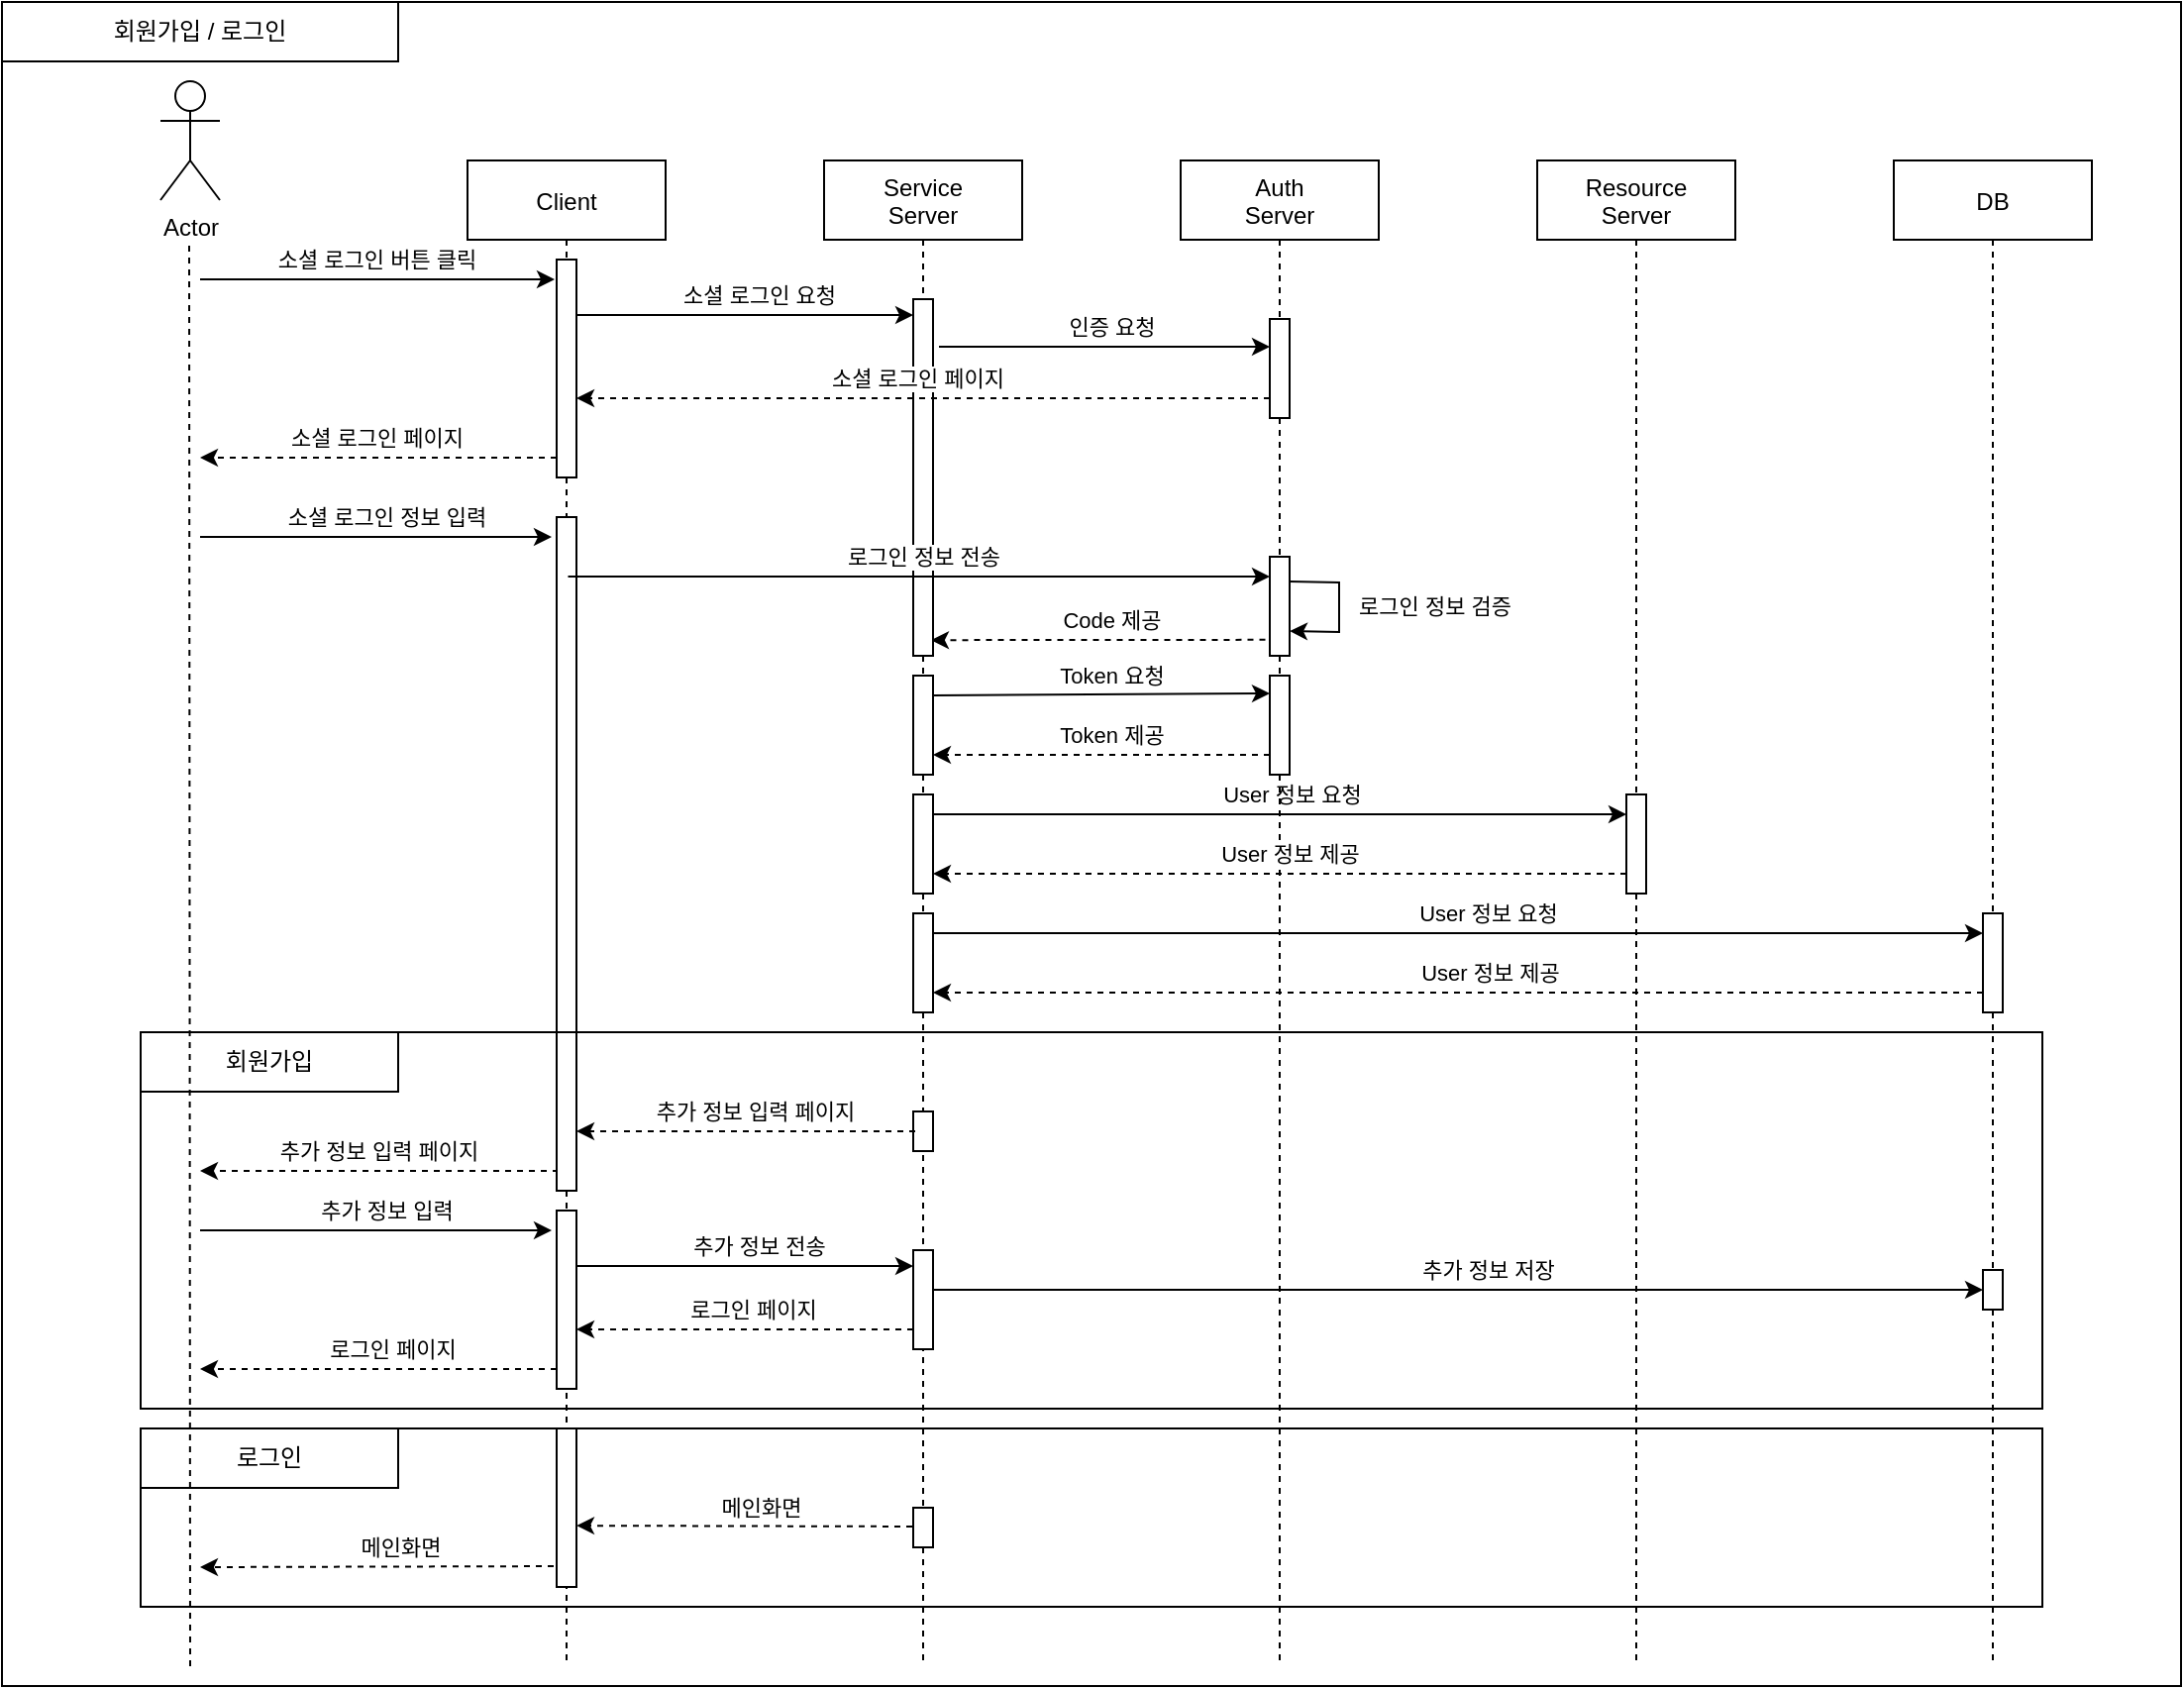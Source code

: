 <mxfile version="20.8.4" type="device"><diagram id="kgpKYQtTHZ0yAKxKKP6v" name="Page-1"><mxGraphModel dx="1434" dy="796" grid="1" gridSize="10" guides="1" tooltips="1" connect="1" arrows="1" fold="1" page="1" pageScale="1" pageWidth="1100" pageHeight="850" math="0" shadow="0"><root><mxCell id="0"/><mxCell id="1" parent="0"/><mxCell id="zsRyodHPTDPpLkJPDAIc-77" value="" style="rounded=0;whiteSpace=wrap;html=1;fillColor=none;" vertex="1" parent="1"><mxGeometry width="1100" height="850" as="geometry"/></mxCell><mxCell id="zsRyodHPTDPpLkJPDAIc-58" value="" style="rounded=0;whiteSpace=wrap;html=1;fillColor=none;" vertex="1" parent="1"><mxGeometry x="70" y="520" width="960" height="190" as="geometry"/></mxCell><mxCell id="3nuBFxr9cyL0pnOWT2aG-5" value="Client" style="shape=umlLifeline;perimeter=lifelinePerimeter;container=1;collapsible=0;recursiveResize=0;rounded=0;shadow=0;strokeWidth=1;" parent="1" vertex="1"><mxGeometry x="235" y="80" width="100" height="760" as="geometry"/></mxCell><mxCell id="zsRyodHPTDPpLkJPDAIc-48" value="" style="endArrow=classic;html=1;rounded=0;strokeColor=default;dashed=1;exitX=0.51;exitY=0.441;exitDx=0;exitDy=0;exitPerimeter=0;" edge="1" parent="3nuBFxr9cyL0pnOWT2aG-5"><mxGeometry width="50" height="50" relative="1" as="geometry"><mxPoint x="46" y="510" as="sourcePoint"/><mxPoint x="-135" y="510" as="targetPoint"/></mxGeometry></mxCell><mxCell id="zsRyodHPTDPpLkJPDAIc-49" value="추가 정보 입력 페이지" style="edgeLabel;html=1;align=center;verticalAlign=middle;resizable=0;points=[];" vertex="1" connectable="0" parent="zsRyodHPTDPpLkJPDAIc-48"><mxGeometry x="-0.609" y="-2" relative="1" as="geometry"><mxPoint x="-56" y="-8" as="offset"/></mxGeometry></mxCell><mxCell id="zsRyodHPTDPpLkJPDAIc-50" value="" style="endArrow=classic;html=1;rounded=0;exitX=0.52;exitY=0.124;exitDx=0;exitDy=0;exitPerimeter=0;" edge="1" parent="3nuBFxr9cyL0pnOWT2aG-5"><mxGeometry width="50" height="50" relative="1" as="geometry"><mxPoint x="-135" y="540" as="sourcePoint"/><mxPoint x="42.5" y="540" as="targetPoint"/></mxGeometry></mxCell><mxCell id="zsRyodHPTDPpLkJPDAIc-51" value="추가 정보 입력" style="edgeLabel;html=1;align=center;verticalAlign=middle;resizable=0;points=[];" vertex="1" connectable="0" parent="zsRyodHPTDPpLkJPDAIc-50"><mxGeometry x="-0.609" y="-2" relative="1" as="geometry"><mxPoint x="59" y="-12" as="offset"/></mxGeometry></mxCell><mxCell id="zsRyodHPTDPpLkJPDAIc-80" value="" style="rounded=0;whiteSpace=wrap;html=1;fillColor=default;" vertex="1" parent="3nuBFxr9cyL0pnOWT2aG-5"><mxGeometry x="45" y="180" width="10" height="260" as="geometry"/></mxCell><mxCell id="zsRyodHPTDPpLkJPDAIc-81" value="" style="rounded=0;whiteSpace=wrap;html=1;fillColor=default;" vertex="1" parent="3nuBFxr9cyL0pnOWT2aG-5"><mxGeometry x="45" y="530" width="10" height="90" as="geometry"/></mxCell><mxCell id="zsRyodHPTDPpLkJPDAIc-83" value="" style="rounded=0;whiteSpace=wrap;html=1;fillColor=default;" vertex="1" parent="3nuBFxr9cyL0pnOWT2aG-5"><mxGeometry x="45" y="440" width="10" height="80" as="geometry"/></mxCell><mxCell id="zsRyodHPTDPpLkJPDAIc-1" value="Service&#10;Server" style="shape=umlLifeline;perimeter=lifelinePerimeter;container=1;collapsible=0;recursiveResize=0;rounded=0;shadow=0;strokeWidth=1;" vertex="1" parent="1"><mxGeometry x="415" y="80" width="100" height="760" as="geometry"/></mxCell><mxCell id="zsRyodHPTDPpLkJPDAIc-36" value="" style="endArrow=classic;html=1;rounded=0;entryX=0;entryY=0.2;entryDx=0;entryDy=0;entryPerimeter=0;" edge="1" parent="zsRyodHPTDPpLkJPDAIc-1" target="zsRyodHPTDPpLkJPDAIc-92"><mxGeometry width="50" height="50" relative="1" as="geometry"><mxPoint x="50" y="330" as="sourcePoint"/><mxPoint x="395" y="330" as="targetPoint"/></mxGeometry></mxCell><mxCell id="zsRyodHPTDPpLkJPDAIc-37" value="User 정보 요청" style="edgeLabel;html=1;align=center;verticalAlign=middle;resizable=0;points=[];" vertex="1" connectable="0" parent="zsRyodHPTDPpLkJPDAIc-36"><mxGeometry x="-0.609" y="-2" relative="1" as="geometry"><mxPoint x="116" y="-12" as="offset"/></mxGeometry></mxCell><mxCell id="zsRyodHPTDPpLkJPDAIc-30" value="" style="endArrow=classic;html=1;rounded=0;strokeColor=default;dashed=1;exitX=0.49;exitY=0.351;exitDx=0;exitDy=0;exitPerimeter=0;entryX=0.9;entryY=0.956;entryDx=0;entryDy=0;entryPerimeter=0;" edge="1" parent="zsRyodHPTDPpLkJPDAIc-1" target="zsRyodHPTDPpLkJPDAIc-84"><mxGeometry width="50" height="50" relative="1" as="geometry"><mxPoint x="228.75" y="241.92" as="sourcePoint"/><mxPoint x="65" y="242" as="targetPoint"/></mxGeometry></mxCell><mxCell id="zsRyodHPTDPpLkJPDAIc-31" value="Code 제공" style="edgeLabel;html=1;align=center;verticalAlign=middle;resizable=0;points=[];" vertex="1" connectable="0" parent="zsRyodHPTDPpLkJPDAIc-30"><mxGeometry x="-0.609" y="-2" relative="1" as="geometry"><mxPoint x="-50" y="-8" as="offset"/></mxGeometry></mxCell><mxCell id="zsRyodHPTDPpLkJPDAIc-84" value="" style="rounded=0;whiteSpace=wrap;html=1;fillColor=default;" vertex="1" parent="zsRyodHPTDPpLkJPDAIc-1"><mxGeometry x="45" y="70" width="10" height="180" as="geometry"/></mxCell><mxCell id="zsRyodHPTDPpLkJPDAIc-28" value="" style="endArrow=classic;html=1;rounded=0;exitX=0.51;exitY=0.309;exitDx=0;exitDy=0;exitPerimeter=0;entryX=0;entryY=0.2;entryDx=0;entryDy=0;entryPerimeter=0;" edge="1" parent="zsRyodHPTDPpLkJPDAIc-1" target="zsRyodHPTDPpLkJPDAIc-90"><mxGeometry width="50" height="50" relative="1" as="geometry"><mxPoint x="-129.25" y="210.0" as="sourcePoint"/><mxPoint x="229.25" y="210.0" as="targetPoint"/></mxGeometry></mxCell><mxCell id="zsRyodHPTDPpLkJPDAIc-29" value="로그인 정보 전송" style="edgeLabel;html=1;align=center;verticalAlign=middle;resizable=0;points=[];" vertex="1" connectable="0" parent="zsRyodHPTDPpLkJPDAIc-28"><mxGeometry x="-0.609" y="-2" relative="1" as="geometry"><mxPoint x="109" y="-12" as="offset"/></mxGeometry></mxCell><mxCell id="zsRyodHPTDPpLkJPDAIc-85" value="" style="rounded=0;whiteSpace=wrap;html=1;fillColor=default;" vertex="1" parent="zsRyodHPTDPpLkJPDAIc-1"><mxGeometry x="45" y="260" width="10" height="50" as="geometry"/></mxCell><mxCell id="zsRyodHPTDPpLkJPDAIc-86" value="" style="rounded=0;whiteSpace=wrap;html=1;fillColor=default;" vertex="1" parent="zsRyodHPTDPpLkJPDAIc-1"><mxGeometry x="45" y="320" width="10" height="50" as="geometry"/></mxCell><mxCell id="zsRyodHPTDPpLkJPDAIc-87" value="" style="rounded=0;whiteSpace=wrap;html=1;fillColor=default;" vertex="1" parent="zsRyodHPTDPpLkJPDAIc-1"><mxGeometry x="45" y="380" width="10" height="50" as="geometry"/></mxCell><mxCell id="zsRyodHPTDPpLkJPDAIc-88" value="" style="rounded=0;whiteSpace=wrap;html=1;fillColor=default;" vertex="1" parent="zsRyodHPTDPpLkJPDAIc-1"><mxGeometry x="45" y="550" width="10" height="50" as="geometry"/></mxCell><mxCell id="zsRyodHPTDPpLkJPDAIc-96" value="" style="rounded=0;whiteSpace=wrap;html=1;fillColor=default;" vertex="1" parent="zsRyodHPTDPpLkJPDAIc-1"><mxGeometry x="45" y="480" width="10" height="20" as="geometry"/></mxCell><mxCell id="zsRyodHPTDPpLkJPDAIc-3" value="Auth&#10;Server" style="shape=umlLifeline;perimeter=lifelinePerimeter;container=1;collapsible=0;recursiveResize=0;rounded=0;shadow=0;strokeWidth=1;" vertex="1" parent="1"><mxGeometry x="595" y="80" width="100" height="760" as="geometry"/></mxCell><mxCell id="zsRyodHPTDPpLkJPDAIc-42" value="" style="endArrow=classic;html=1;rounded=0;strokeColor=default;dashed=1;" edge="1" parent="zsRyodHPTDPpLkJPDAIc-3"><mxGeometry width="50" height="50" relative="1" as="geometry"><mxPoint x="405" y="420" as="sourcePoint"/><mxPoint x="-125" y="420" as="targetPoint"/></mxGeometry></mxCell><mxCell id="zsRyodHPTDPpLkJPDAIc-43" value="User 정보 제공" style="edgeLabel;html=1;align=center;verticalAlign=middle;resizable=0;points=[];" vertex="1" connectable="0" parent="zsRyodHPTDPpLkJPDAIc-42"><mxGeometry x="-0.609" y="-2" relative="1" as="geometry"><mxPoint x="-146" y="-8" as="offset"/></mxGeometry></mxCell><mxCell id="zsRyodHPTDPpLkJPDAIc-89" value="" style="rounded=0;whiteSpace=wrap;html=1;fillColor=default;" vertex="1" parent="zsRyodHPTDPpLkJPDAIc-3"><mxGeometry x="45" y="80" width="10" height="50" as="geometry"/></mxCell><mxCell id="zsRyodHPTDPpLkJPDAIc-90" value="" style="rounded=0;whiteSpace=wrap;html=1;fillColor=default;" vertex="1" parent="zsRyodHPTDPpLkJPDAIc-3"><mxGeometry x="45" y="200" width="10" height="50" as="geometry"/></mxCell><mxCell id="zsRyodHPTDPpLkJPDAIc-91" value="" style="rounded=0;whiteSpace=wrap;html=1;fillColor=default;" vertex="1" parent="zsRyodHPTDPpLkJPDAIc-3"><mxGeometry x="45" y="260" width="10" height="50" as="geometry"/></mxCell><mxCell id="zsRyodHPTDPpLkJPDAIc-97" value="" style="endArrow=classic;html=1;rounded=0;strokeColor=default;entryX=1;entryY=0.75;entryDx=0;entryDy=0;exitX=1;exitY=0.25;exitDx=0;exitDy=0;" edge="1" parent="zsRyodHPTDPpLkJPDAIc-3" source="zsRyodHPTDPpLkJPDAIc-90" target="zsRyodHPTDPpLkJPDAIc-90"><mxGeometry width="50" height="50" relative="1" as="geometry"><mxPoint x="75" y="220" as="sourcePoint"/><mxPoint x="55" y="240" as="targetPoint"/><Array as="points"><mxPoint x="80" y="213"/><mxPoint x="80" y="238"/></Array></mxGeometry></mxCell><mxCell id="zsRyodHPTDPpLkJPDAIc-98" value="로그인 정보 검증" style="edgeLabel;html=1;align=center;verticalAlign=middle;resizable=0;points=[];" vertex="1" connectable="0" parent="zsRyodHPTDPpLkJPDAIc-97"><mxGeometry x="-0.616" y="-4" relative="1" as="geometry"><mxPoint x="58" y="8" as="offset"/></mxGeometry></mxCell><mxCell id="zsRyodHPTDPpLkJPDAIc-5" value="Resource&#10;Server" style="shape=umlLifeline;perimeter=lifelinePerimeter;container=1;collapsible=0;recursiveResize=0;rounded=0;shadow=0;strokeWidth=1;" vertex="1" parent="1"><mxGeometry x="775" y="80" width="100" height="760" as="geometry"/></mxCell><mxCell id="zsRyodHPTDPpLkJPDAIc-56" value="" style="endArrow=classic;html=1;rounded=0;entryX=0;entryY=0.5;entryDx=0;entryDy=0;" edge="1" parent="zsRyodHPTDPpLkJPDAIc-5" target="zsRyodHPTDPpLkJPDAIc-94"><mxGeometry width="50" height="50" relative="1" as="geometry"><mxPoint x="-305" y="570" as="sourcePoint"/><mxPoint x="225" y="570" as="targetPoint"/></mxGeometry></mxCell><mxCell id="zsRyodHPTDPpLkJPDAIc-57" value="추가 정보 저장" style="edgeLabel;html=1;align=center;verticalAlign=middle;resizable=0;points=[];" vertex="1" connectable="0" parent="zsRyodHPTDPpLkJPDAIc-56"><mxGeometry x="-0.609" y="-2" relative="1" as="geometry"><mxPoint x="176" y="-12" as="offset"/></mxGeometry></mxCell><mxCell id="zsRyodHPTDPpLkJPDAIc-92" value="" style="rounded=0;whiteSpace=wrap;html=1;fillColor=default;" vertex="1" parent="zsRyodHPTDPpLkJPDAIc-5"><mxGeometry x="45" y="320" width="10" height="50" as="geometry"/></mxCell><mxCell id="zsRyodHPTDPpLkJPDAIc-7" value="DB" style="shape=umlLifeline;perimeter=lifelinePerimeter;container=1;collapsible=0;recursiveResize=0;rounded=0;shadow=0;strokeWidth=1;" vertex="1" parent="1"><mxGeometry x="955" y="80" width="100" height="760" as="geometry"/></mxCell><mxCell id="zsRyodHPTDPpLkJPDAIc-93" value="" style="rounded=0;whiteSpace=wrap;html=1;fillColor=default;" vertex="1" parent="zsRyodHPTDPpLkJPDAIc-7"><mxGeometry x="45" y="380" width="10" height="50" as="geometry"/></mxCell><mxCell id="zsRyodHPTDPpLkJPDAIc-94" value="" style="rounded=0;whiteSpace=wrap;html=1;fillColor=default;" vertex="1" parent="zsRyodHPTDPpLkJPDAIc-7"><mxGeometry x="45" y="560" width="10" height="20" as="geometry"/></mxCell><mxCell id="zsRyodHPTDPpLkJPDAIc-9" value="Actor" style="shape=umlActor;verticalLabelPosition=bottom;verticalAlign=top;html=1;outlineConnect=0;" vertex="1" parent="1"><mxGeometry x="80" y="40" width="30" height="60" as="geometry"/></mxCell><mxCell id="zsRyodHPTDPpLkJPDAIc-11" value="" style="endArrow=none;dashed=1;html=1;rounded=0;" edge="1" parent="1"><mxGeometry width="50" height="50" relative="1" as="geometry"><mxPoint x="95" y="840" as="sourcePoint"/><mxPoint x="94.5" y="120" as="targetPoint"/></mxGeometry></mxCell><mxCell id="zsRyodHPTDPpLkJPDAIc-12" value="" style="endArrow=classic;html=1;rounded=0;entryX=-0.1;entryY=0.091;entryDx=0;entryDy=0;entryPerimeter=0;" edge="1" parent="1" target="zsRyodHPTDPpLkJPDAIc-79"><mxGeometry width="50" height="50" relative="1" as="geometry"><mxPoint x="100" y="140" as="sourcePoint"/><mxPoint x="470" y="320" as="targetPoint"/></mxGeometry></mxCell><mxCell id="zsRyodHPTDPpLkJPDAIc-14" value="소셜 로그인 버튼 클릭" style="edgeLabel;html=1;align=center;verticalAlign=middle;resizable=0;points=[];" vertex="1" connectable="0" parent="zsRyodHPTDPpLkJPDAIc-12"><mxGeometry x="-0.382" y="-3" relative="1" as="geometry"><mxPoint x="33" y="-13" as="offset"/></mxGeometry></mxCell><mxCell id="zsRyodHPTDPpLkJPDAIc-13" value="" style="endArrow=classic;html=1;rounded=0;exitX=1;exitY=0.255;exitDx=0;exitDy=0;exitPerimeter=0;" edge="1" parent="1" source="zsRyodHPTDPpLkJPDAIc-79"><mxGeometry width="50" height="50" relative="1" as="geometry"><mxPoint x="300" y="150" as="sourcePoint"/><mxPoint x="460" y="158" as="targetPoint"/></mxGeometry></mxCell><mxCell id="zsRyodHPTDPpLkJPDAIc-15" value="소셜 로그인 요청" style="edgeLabel;html=1;align=center;verticalAlign=middle;resizable=0;points=[];" vertex="1" connectable="0" parent="zsRyodHPTDPpLkJPDAIc-13"><mxGeometry x="-0.609" y="-2" relative="1" as="geometry"><mxPoint x="59" y="-12" as="offset"/></mxGeometry></mxCell><mxCell id="zsRyodHPTDPpLkJPDAIc-16" value="" style="endArrow=classic;html=1;rounded=0;exitX=1.3;exitY=0.133;exitDx=0;exitDy=0;exitPerimeter=0;" edge="1" parent="1" source="zsRyodHPTDPpLkJPDAIc-84"><mxGeometry width="50" height="50" relative="1" as="geometry"><mxPoint x="470" y="160" as="sourcePoint"/><mxPoint x="640" y="174" as="targetPoint"/></mxGeometry></mxCell><mxCell id="zsRyodHPTDPpLkJPDAIc-17" value="인증 요청" style="edgeLabel;html=1;align=center;verticalAlign=middle;resizable=0;points=[];" vertex="1" connectable="0" parent="zsRyodHPTDPpLkJPDAIc-16"><mxGeometry x="-0.609" y="-2" relative="1" as="geometry"><mxPoint x="54" y="-12" as="offset"/></mxGeometry></mxCell><mxCell id="zsRyodHPTDPpLkJPDAIc-19" value="" style="endArrow=classic;html=1;rounded=0;strokeColor=default;dashed=1;" edge="1" parent="1"><mxGeometry width="50" height="50" relative="1" as="geometry"><mxPoint x="640" y="200" as="sourcePoint"/><mxPoint x="290" y="200" as="targetPoint"/></mxGeometry></mxCell><mxCell id="zsRyodHPTDPpLkJPDAIc-20" value="소셜 로그인 페이지" style="edgeLabel;html=1;align=center;verticalAlign=middle;resizable=0;points=[];" vertex="1" connectable="0" parent="zsRyodHPTDPpLkJPDAIc-19"><mxGeometry x="-0.609" y="-2" relative="1" as="geometry"><mxPoint x="-110" y="-8" as="offset"/></mxGeometry></mxCell><mxCell id="zsRyodHPTDPpLkJPDAIc-22" value="" style="endArrow=classic;html=1;rounded=0;strokeColor=default;dashed=1;" edge="1" parent="1"><mxGeometry width="50" height="50" relative="1" as="geometry"><mxPoint x="280" y="230" as="sourcePoint"/><mxPoint x="100" y="230" as="targetPoint"/></mxGeometry></mxCell><mxCell id="zsRyodHPTDPpLkJPDAIc-23" value="소셜 로그인 페이지" style="edgeLabel;html=1;align=center;verticalAlign=middle;resizable=0;points=[];" vertex="1" connectable="0" parent="zsRyodHPTDPpLkJPDAIc-22"><mxGeometry x="-0.609" y="-2" relative="1" as="geometry"><mxPoint x="-56" y="-8" as="offset"/></mxGeometry></mxCell><mxCell id="zsRyodHPTDPpLkJPDAIc-26" value="" style="endArrow=classic;html=1;rounded=0;exitX=0.52;exitY=0.124;exitDx=0;exitDy=0;exitPerimeter=0;" edge="1" parent="1"><mxGeometry width="50" height="50" relative="1" as="geometry"><mxPoint x="100" y="270.0" as="sourcePoint"/><mxPoint x="277.5" y="270.0" as="targetPoint"/></mxGeometry></mxCell><mxCell id="zsRyodHPTDPpLkJPDAIc-27" value="소셜 로그인 정보 입력" style="edgeLabel;html=1;align=center;verticalAlign=middle;resizable=0;points=[];" vertex="1" connectable="0" parent="zsRyodHPTDPpLkJPDAIc-26"><mxGeometry x="-0.609" y="-2" relative="1" as="geometry"><mxPoint x="59" y="-12" as="offset"/></mxGeometry></mxCell><mxCell id="zsRyodHPTDPpLkJPDAIc-32" value="" style="endArrow=classic;html=1;rounded=0;" edge="1" parent="1"><mxGeometry width="50" height="50" relative="1" as="geometry"><mxPoint x="470" y="350" as="sourcePoint"/><mxPoint x="640" y="349" as="targetPoint"/></mxGeometry></mxCell><mxCell id="zsRyodHPTDPpLkJPDAIc-33" value="Token 요청" style="edgeLabel;html=1;align=center;verticalAlign=middle;resizable=0;points=[];" vertex="1" connectable="0" parent="zsRyodHPTDPpLkJPDAIc-32"><mxGeometry x="-0.609" y="-2" relative="1" as="geometry"><mxPoint x="57" y="-12" as="offset"/></mxGeometry></mxCell><mxCell id="zsRyodHPTDPpLkJPDAIc-34" value="" style="endArrow=classic;html=1;rounded=0;strokeColor=default;dashed=1;" edge="1" parent="1"><mxGeometry width="50" height="50" relative="1" as="geometry"><mxPoint x="640" y="380" as="sourcePoint"/><mxPoint x="470" y="380" as="targetPoint"/></mxGeometry></mxCell><mxCell id="zsRyodHPTDPpLkJPDAIc-35" value="Token 제공" style="edgeLabel;html=1;align=center;verticalAlign=middle;resizable=0;points=[];" vertex="1" connectable="0" parent="zsRyodHPTDPpLkJPDAIc-34"><mxGeometry x="-0.609" y="-2" relative="1" as="geometry"><mxPoint x="-47" y="-8" as="offset"/></mxGeometry></mxCell><mxCell id="zsRyodHPTDPpLkJPDAIc-38" value="" style="endArrow=classic;html=1;rounded=0;strokeColor=default;dashed=1;" edge="1" parent="1"><mxGeometry width="50" height="50" relative="1" as="geometry"><mxPoint x="820" y="440" as="sourcePoint"/><mxPoint x="470" y="440" as="targetPoint"/></mxGeometry></mxCell><mxCell id="zsRyodHPTDPpLkJPDAIc-39" value="User 정보 제공" style="edgeLabel;html=1;align=center;verticalAlign=middle;resizable=0;points=[];" vertex="1" connectable="0" parent="zsRyodHPTDPpLkJPDAIc-38"><mxGeometry x="-0.609" y="-2" relative="1" as="geometry"><mxPoint x="-102" y="-8" as="offset"/></mxGeometry></mxCell><mxCell id="zsRyodHPTDPpLkJPDAIc-40" value="" style="endArrow=classic;html=1;rounded=0;" edge="1" parent="1"><mxGeometry width="50" height="50" relative="1" as="geometry"><mxPoint x="470" y="470" as="sourcePoint"/><mxPoint x="1000" y="470" as="targetPoint"/></mxGeometry></mxCell><mxCell id="zsRyodHPTDPpLkJPDAIc-41" value="User 정보 요청" style="edgeLabel;html=1;align=center;verticalAlign=middle;resizable=0;points=[];" vertex="1" connectable="0" parent="zsRyodHPTDPpLkJPDAIc-40"><mxGeometry x="-0.609" y="-2" relative="1" as="geometry"><mxPoint x="176" y="-12" as="offset"/></mxGeometry></mxCell><mxCell id="zsRyodHPTDPpLkJPDAIc-46" value="" style="endArrow=classic;html=1;rounded=0;strokeColor=default;dashed=1;exitX=0.51;exitY=0.441;exitDx=0;exitDy=0;exitPerimeter=0;" edge="1" parent="1"><mxGeometry width="50" height="50" relative="1" as="geometry"><mxPoint x="461" y="570.0" as="sourcePoint"/><mxPoint x="290" y="570" as="targetPoint"/></mxGeometry></mxCell><mxCell id="zsRyodHPTDPpLkJPDAIc-47" value="추가 정보 입력 페이지" style="edgeLabel;html=1;align=center;verticalAlign=middle;resizable=0;points=[];" vertex="1" connectable="0" parent="zsRyodHPTDPpLkJPDAIc-46"><mxGeometry x="-0.609" y="-2" relative="1" as="geometry"><mxPoint x="-48" y="-8" as="offset"/></mxGeometry></mxCell><mxCell id="zsRyodHPTDPpLkJPDAIc-54" value="" style="endArrow=classic;html=1;rounded=0;" edge="1" parent="1"><mxGeometry width="50" height="50" relative="1" as="geometry"><mxPoint x="290" y="638" as="sourcePoint"/><mxPoint x="460" y="638" as="targetPoint"/></mxGeometry></mxCell><mxCell id="zsRyodHPTDPpLkJPDAIc-55" value="추가 정보 전송" style="edgeLabel;html=1;align=center;verticalAlign=middle;resizable=0;points=[];" vertex="1" connectable="0" parent="zsRyodHPTDPpLkJPDAIc-54"><mxGeometry x="-0.609" y="-2" relative="1" as="geometry"><mxPoint x="59" y="-12" as="offset"/></mxGeometry></mxCell><mxCell id="zsRyodHPTDPpLkJPDAIc-63" value="" style="endArrow=classic;html=1;rounded=0;strokeColor=default;dashed=1;exitX=0;exitY=0.8;exitDx=0;exitDy=0;exitPerimeter=0;" edge="1" parent="1" source="zsRyodHPTDPpLkJPDAIc-88"><mxGeometry width="50" height="50" relative="1" as="geometry"><mxPoint x="450" y="670" as="sourcePoint"/><mxPoint x="290" y="670" as="targetPoint"/></mxGeometry></mxCell><mxCell id="zsRyodHPTDPpLkJPDAIc-64" value="로그인 페이지" style="edgeLabel;html=1;align=center;verticalAlign=middle;resizable=0;points=[];" vertex="1" connectable="0" parent="zsRyodHPTDPpLkJPDAIc-63"><mxGeometry x="-0.609" y="-2" relative="1" as="geometry"><mxPoint x="-48" y="-8" as="offset"/></mxGeometry></mxCell><mxCell id="zsRyodHPTDPpLkJPDAIc-65" value="" style="endArrow=classic;html=1;rounded=0;strokeColor=default;dashed=1;" edge="1" parent="1"><mxGeometry width="50" height="50" relative="1" as="geometry"><mxPoint x="280" y="690" as="sourcePoint"/><mxPoint x="100" y="690" as="targetPoint"/></mxGeometry></mxCell><mxCell id="zsRyodHPTDPpLkJPDAIc-66" value="로그인 페이지" style="edgeLabel;html=1;align=center;verticalAlign=middle;resizable=0;points=[];" vertex="1" connectable="0" parent="zsRyodHPTDPpLkJPDAIc-65"><mxGeometry x="-0.609" y="-2" relative="1" as="geometry"><mxPoint x="-48" y="-8" as="offset"/></mxGeometry></mxCell><mxCell id="zsRyodHPTDPpLkJPDAIc-67" value="회원가입" style="rounded=0;whiteSpace=wrap;html=1;fillColor=none;" vertex="1" parent="1"><mxGeometry x="70" y="520" width="130" height="30" as="geometry"/></mxCell><mxCell id="zsRyodHPTDPpLkJPDAIc-69" value="" style="rounded=0;whiteSpace=wrap;html=1;fillColor=none;" vertex="1" parent="1"><mxGeometry x="70" y="720" width="960" height="90" as="geometry"/></mxCell><mxCell id="zsRyodHPTDPpLkJPDAIc-70" value="로그인" style="rounded=0;whiteSpace=wrap;html=1;fillColor=none;" vertex="1" parent="1"><mxGeometry x="70" y="720" width="130" height="30" as="geometry"/></mxCell><mxCell id="zsRyodHPTDPpLkJPDAIc-71" value="" style="endArrow=classic;html=1;rounded=0;strokeColor=default;dashed=1;exitX=0.51;exitY=0.441;exitDx=0;exitDy=0;exitPerimeter=0;entryX=1;entryY=0.613;entryDx=0;entryDy=0;entryPerimeter=0;" edge="1" parent="1" target="zsRyodHPTDPpLkJPDAIc-82"><mxGeometry width="50" height="50" relative="1" as="geometry"><mxPoint x="465.5" y="769.5" as="sourcePoint"/><mxPoint x="294.5" y="769.5" as="targetPoint"/></mxGeometry></mxCell><mxCell id="zsRyodHPTDPpLkJPDAIc-72" value="메인화면" style="edgeLabel;html=1;align=center;verticalAlign=middle;resizable=0;points=[];" vertex="1" connectable="0" parent="zsRyodHPTDPpLkJPDAIc-71"><mxGeometry x="-0.609" y="-2" relative="1" as="geometry"><mxPoint x="-48" y="-8" as="offset"/></mxGeometry></mxCell><mxCell id="zsRyodHPTDPpLkJPDAIc-73" value="" style="endArrow=classic;html=1;rounded=0;strokeColor=default;dashed=1;" edge="1" parent="1"><mxGeometry width="50" height="50" relative="1" as="geometry"><mxPoint x="284.5" y="789.5" as="sourcePoint"/><mxPoint x="100" y="790" as="targetPoint"/></mxGeometry></mxCell><mxCell id="zsRyodHPTDPpLkJPDAIc-74" value="메인화면" style="edgeLabel;html=1;align=center;verticalAlign=middle;resizable=0;points=[];" vertex="1" connectable="0" parent="zsRyodHPTDPpLkJPDAIc-73"><mxGeometry x="-0.609" y="-2" relative="1" as="geometry"><mxPoint x="-48" y="-8" as="offset"/></mxGeometry></mxCell><mxCell id="zsRyodHPTDPpLkJPDAIc-78" value="회원가입 / 로그인" style="rounded=0;whiteSpace=wrap;html=1;fillColor=none;" vertex="1" parent="1"><mxGeometry width="200" height="30" as="geometry"/></mxCell><mxCell id="zsRyodHPTDPpLkJPDAIc-79" value="" style="rounded=0;whiteSpace=wrap;html=1;fillColor=default;" vertex="1" parent="1"><mxGeometry x="280" y="130" width="10" height="110" as="geometry"/></mxCell><mxCell id="zsRyodHPTDPpLkJPDAIc-82" value="" style="rounded=0;whiteSpace=wrap;html=1;fillColor=default;" vertex="1" parent="1"><mxGeometry x="280" y="720" width="10" height="80" as="geometry"/></mxCell><mxCell id="zsRyodHPTDPpLkJPDAIc-95" value="" style="rounded=0;whiteSpace=wrap;html=1;fillColor=default;" vertex="1" parent="1"><mxGeometry x="460" y="760" width="10" height="20" as="geometry"/></mxCell></root></mxGraphModel></diagram></mxfile>